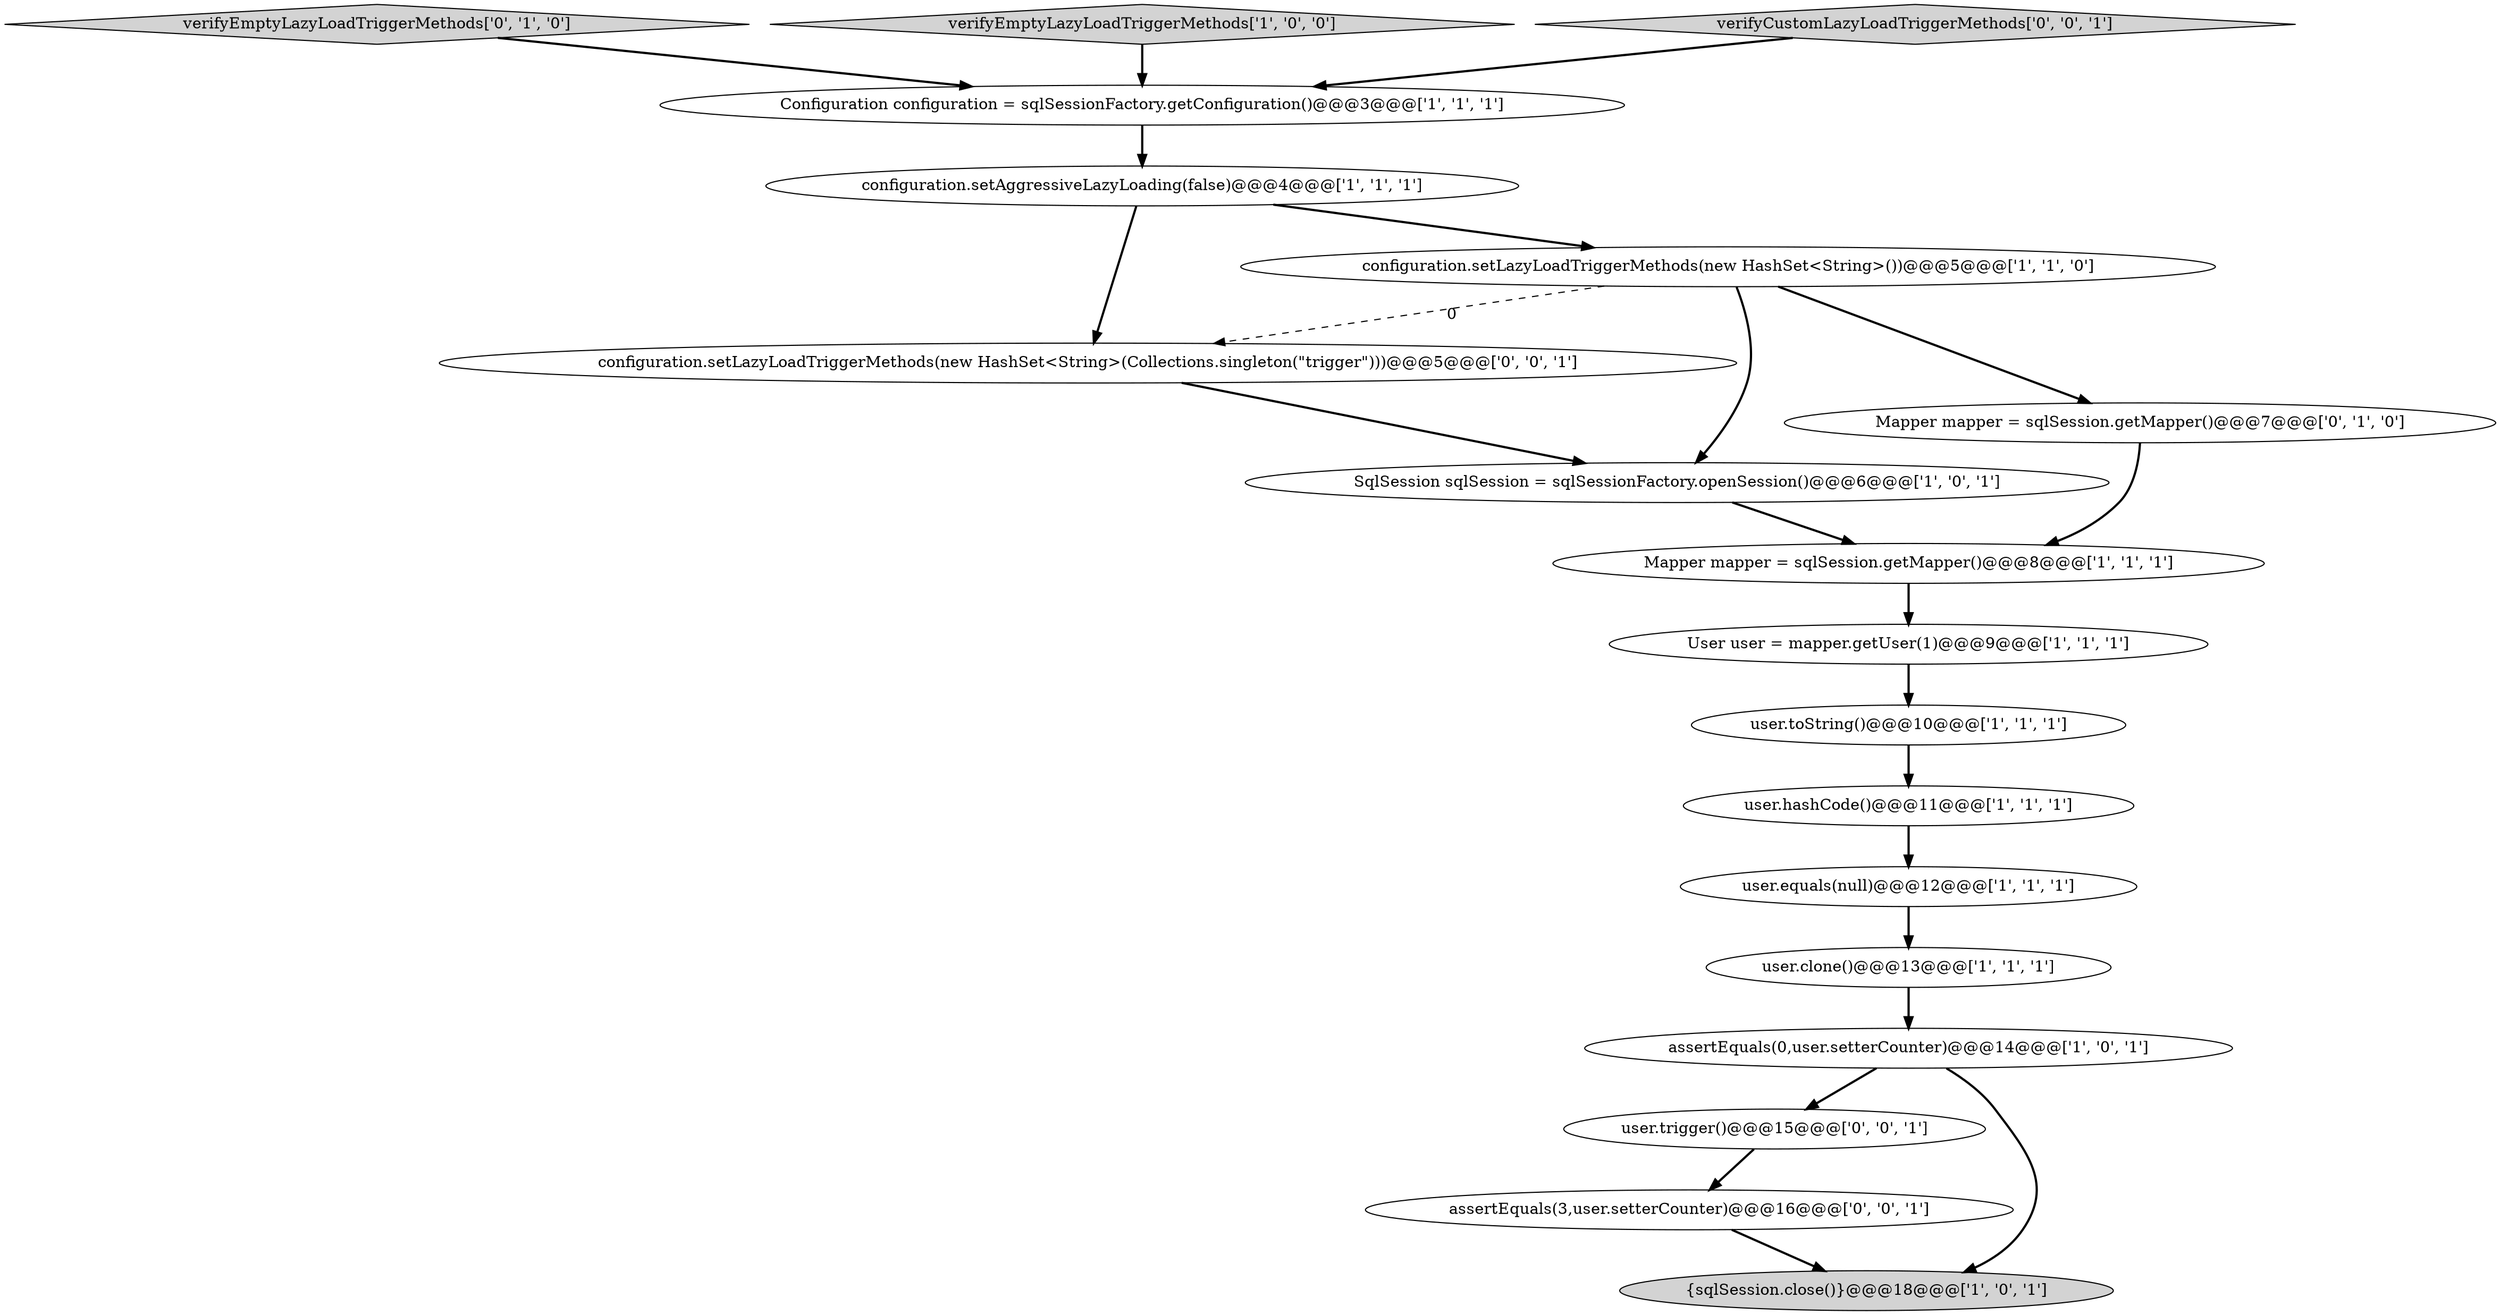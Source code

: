 digraph {
13 [style = filled, label = "verifyEmptyLazyLoadTriggerMethods['0', '1', '0']", fillcolor = lightgray, shape = diamond image = "AAA0AAABBB2BBB"];
4 [style = filled, label = "Mapper mapper = sqlSession.getMapper()@@@8@@@['1', '1', '1']", fillcolor = white, shape = ellipse image = "AAA0AAABBB1BBB"];
3 [style = filled, label = "user.equals(null)@@@12@@@['1', '1', '1']", fillcolor = white, shape = ellipse image = "AAA0AAABBB1BBB"];
1 [style = filled, label = "verifyEmptyLazyLoadTriggerMethods['1', '0', '0']", fillcolor = lightgray, shape = diamond image = "AAA0AAABBB1BBB"];
5 [style = filled, label = "Configuration configuration = sqlSessionFactory.getConfiguration()@@@3@@@['1', '1', '1']", fillcolor = white, shape = ellipse image = "AAA0AAABBB1BBB"];
11 [style = filled, label = "assertEquals(0,user.setterCounter)@@@14@@@['1', '0', '1']", fillcolor = white, shape = ellipse image = "AAA0AAABBB1BBB"];
16 [style = filled, label = "user.trigger()@@@15@@@['0', '0', '1']", fillcolor = white, shape = ellipse image = "AAA0AAABBB3BBB"];
17 [style = filled, label = "configuration.setLazyLoadTriggerMethods(new HashSet<String>(Collections.singleton(\"trigger\")))@@@5@@@['0', '0', '1']", fillcolor = white, shape = ellipse image = "AAA0AAABBB3BBB"];
2 [style = filled, label = "SqlSession sqlSession = sqlSessionFactory.openSession()@@@6@@@['1', '0', '1']", fillcolor = white, shape = ellipse image = "AAA0AAABBB1BBB"];
8 [style = filled, label = "User user = mapper.getUser(1)@@@9@@@['1', '1', '1']", fillcolor = white, shape = ellipse image = "AAA0AAABBB1BBB"];
14 [style = filled, label = "Mapper mapper = sqlSession.getMapper()@@@7@@@['0', '1', '0']", fillcolor = white, shape = ellipse image = "AAA0AAABBB2BBB"];
7 [style = filled, label = "user.clone()@@@13@@@['1', '1', '1']", fillcolor = white, shape = ellipse image = "AAA0AAABBB1BBB"];
9 [style = filled, label = "configuration.setAggressiveLazyLoading(false)@@@4@@@['1', '1', '1']", fillcolor = white, shape = ellipse image = "AAA0AAABBB1BBB"];
15 [style = filled, label = "verifyCustomLazyLoadTriggerMethods['0', '0', '1']", fillcolor = lightgray, shape = diamond image = "AAA0AAABBB3BBB"];
18 [style = filled, label = "assertEquals(3,user.setterCounter)@@@16@@@['0', '0', '1']", fillcolor = white, shape = ellipse image = "AAA0AAABBB3BBB"];
0 [style = filled, label = "configuration.setLazyLoadTriggerMethods(new HashSet<String>())@@@5@@@['1', '1', '0']", fillcolor = white, shape = ellipse image = "AAA0AAABBB1BBB"];
10 [style = filled, label = "user.toString()@@@10@@@['1', '1', '1']", fillcolor = white, shape = ellipse image = "AAA0AAABBB1BBB"];
6 [style = filled, label = "user.hashCode()@@@11@@@['1', '1', '1']", fillcolor = white, shape = ellipse image = "AAA0AAABBB1BBB"];
12 [style = filled, label = "{sqlSession.close()}@@@18@@@['1', '0', '1']", fillcolor = lightgray, shape = ellipse image = "AAA0AAABBB1BBB"];
1->5 [style = bold, label=""];
11->16 [style = bold, label=""];
6->3 [style = bold, label=""];
8->10 [style = bold, label=""];
7->11 [style = bold, label=""];
16->18 [style = bold, label=""];
9->0 [style = bold, label=""];
5->9 [style = bold, label=""];
0->2 [style = bold, label=""];
18->12 [style = bold, label=""];
9->17 [style = bold, label=""];
11->12 [style = bold, label=""];
2->4 [style = bold, label=""];
0->17 [style = dashed, label="0"];
10->6 [style = bold, label=""];
15->5 [style = bold, label=""];
0->14 [style = bold, label=""];
17->2 [style = bold, label=""];
3->7 [style = bold, label=""];
13->5 [style = bold, label=""];
4->8 [style = bold, label=""];
14->4 [style = bold, label=""];
}
